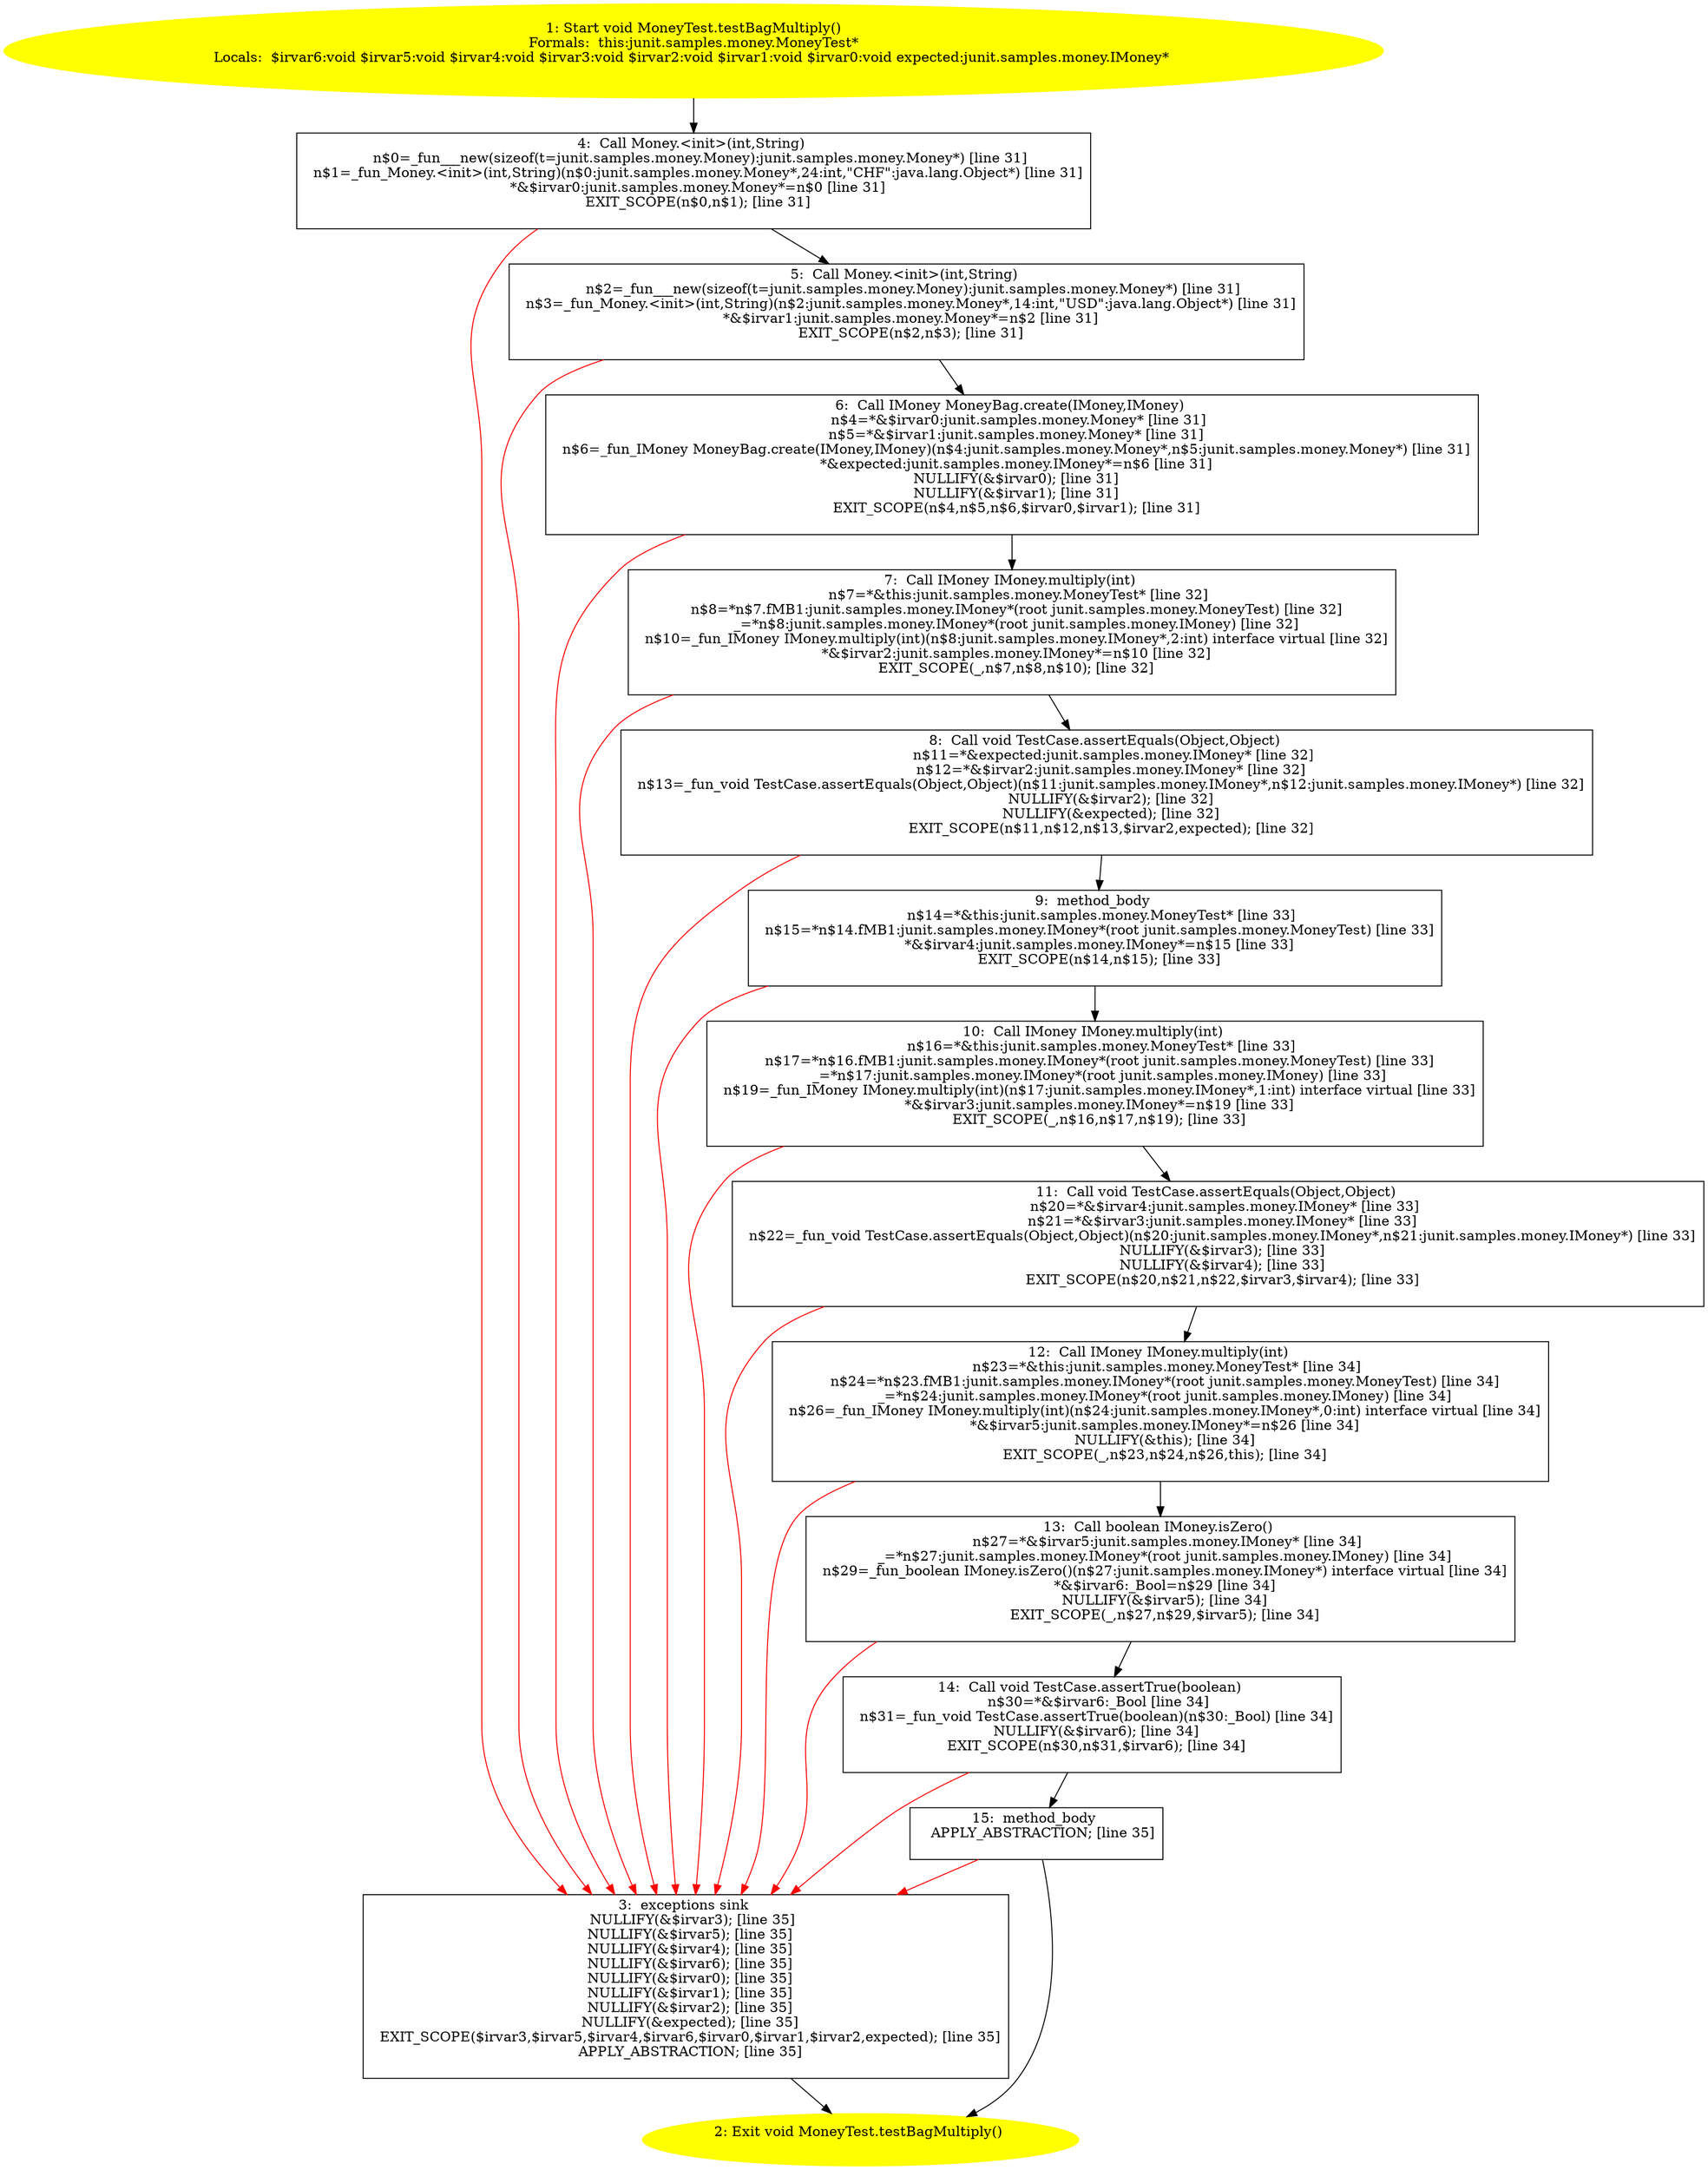 /* @generated */
digraph cfg {
"junit.samples.money.MoneyTest.testBagMultiply():void.0c5ce4bcc5efd00100aabd375f31e354_1" [label="1: Start void MoneyTest.testBagMultiply()\nFormals:  this:junit.samples.money.MoneyTest*\nLocals:  $irvar6:void $irvar5:void $irvar4:void $irvar3:void $irvar2:void $irvar1:void $irvar0:void expected:junit.samples.money.IMoney* \n  " color=yellow style=filled]
	

	 "junit.samples.money.MoneyTest.testBagMultiply():void.0c5ce4bcc5efd00100aabd375f31e354_1" -> "junit.samples.money.MoneyTest.testBagMultiply():void.0c5ce4bcc5efd00100aabd375f31e354_4" ;
"junit.samples.money.MoneyTest.testBagMultiply():void.0c5ce4bcc5efd00100aabd375f31e354_2" [label="2: Exit void MoneyTest.testBagMultiply() \n  " color=yellow style=filled]
	

"junit.samples.money.MoneyTest.testBagMultiply():void.0c5ce4bcc5efd00100aabd375f31e354_3" [label="3:  exceptions sink \n   NULLIFY(&$irvar3); [line 35]\n  NULLIFY(&$irvar5); [line 35]\n  NULLIFY(&$irvar4); [line 35]\n  NULLIFY(&$irvar6); [line 35]\n  NULLIFY(&$irvar0); [line 35]\n  NULLIFY(&$irvar1); [line 35]\n  NULLIFY(&$irvar2); [line 35]\n  NULLIFY(&expected); [line 35]\n  EXIT_SCOPE($irvar3,$irvar5,$irvar4,$irvar6,$irvar0,$irvar1,$irvar2,expected); [line 35]\n  APPLY_ABSTRACTION; [line 35]\n " shape="box"]
	

	 "junit.samples.money.MoneyTest.testBagMultiply():void.0c5ce4bcc5efd00100aabd375f31e354_3" -> "junit.samples.money.MoneyTest.testBagMultiply():void.0c5ce4bcc5efd00100aabd375f31e354_2" ;
"junit.samples.money.MoneyTest.testBagMultiply():void.0c5ce4bcc5efd00100aabd375f31e354_4" [label="4:  Call Money.<init>(int,String) \n   n$0=_fun___new(sizeof(t=junit.samples.money.Money):junit.samples.money.Money*) [line 31]\n  n$1=_fun_Money.<init>(int,String)(n$0:junit.samples.money.Money*,24:int,\"CHF\":java.lang.Object*) [line 31]\n  *&$irvar0:junit.samples.money.Money*=n$0 [line 31]\n  EXIT_SCOPE(n$0,n$1); [line 31]\n " shape="box"]
	

	 "junit.samples.money.MoneyTest.testBagMultiply():void.0c5ce4bcc5efd00100aabd375f31e354_4" -> "junit.samples.money.MoneyTest.testBagMultiply():void.0c5ce4bcc5efd00100aabd375f31e354_5" ;
	 "junit.samples.money.MoneyTest.testBagMultiply():void.0c5ce4bcc5efd00100aabd375f31e354_4" -> "junit.samples.money.MoneyTest.testBagMultiply():void.0c5ce4bcc5efd00100aabd375f31e354_3" [color="red" ];
"junit.samples.money.MoneyTest.testBagMultiply():void.0c5ce4bcc5efd00100aabd375f31e354_5" [label="5:  Call Money.<init>(int,String) \n   n$2=_fun___new(sizeof(t=junit.samples.money.Money):junit.samples.money.Money*) [line 31]\n  n$3=_fun_Money.<init>(int,String)(n$2:junit.samples.money.Money*,14:int,\"USD\":java.lang.Object*) [line 31]\n  *&$irvar1:junit.samples.money.Money*=n$2 [line 31]\n  EXIT_SCOPE(n$2,n$3); [line 31]\n " shape="box"]
	

	 "junit.samples.money.MoneyTest.testBagMultiply():void.0c5ce4bcc5efd00100aabd375f31e354_5" -> "junit.samples.money.MoneyTest.testBagMultiply():void.0c5ce4bcc5efd00100aabd375f31e354_6" ;
	 "junit.samples.money.MoneyTest.testBagMultiply():void.0c5ce4bcc5efd00100aabd375f31e354_5" -> "junit.samples.money.MoneyTest.testBagMultiply():void.0c5ce4bcc5efd00100aabd375f31e354_3" [color="red" ];
"junit.samples.money.MoneyTest.testBagMultiply():void.0c5ce4bcc5efd00100aabd375f31e354_6" [label="6:  Call IMoney MoneyBag.create(IMoney,IMoney) \n   n$4=*&$irvar0:junit.samples.money.Money* [line 31]\n  n$5=*&$irvar1:junit.samples.money.Money* [line 31]\n  n$6=_fun_IMoney MoneyBag.create(IMoney,IMoney)(n$4:junit.samples.money.Money*,n$5:junit.samples.money.Money*) [line 31]\n  *&expected:junit.samples.money.IMoney*=n$6 [line 31]\n  NULLIFY(&$irvar0); [line 31]\n  NULLIFY(&$irvar1); [line 31]\n  EXIT_SCOPE(n$4,n$5,n$6,$irvar0,$irvar1); [line 31]\n " shape="box"]
	

	 "junit.samples.money.MoneyTest.testBagMultiply():void.0c5ce4bcc5efd00100aabd375f31e354_6" -> "junit.samples.money.MoneyTest.testBagMultiply():void.0c5ce4bcc5efd00100aabd375f31e354_7" ;
	 "junit.samples.money.MoneyTest.testBagMultiply():void.0c5ce4bcc5efd00100aabd375f31e354_6" -> "junit.samples.money.MoneyTest.testBagMultiply():void.0c5ce4bcc5efd00100aabd375f31e354_3" [color="red" ];
"junit.samples.money.MoneyTest.testBagMultiply():void.0c5ce4bcc5efd00100aabd375f31e354_7" [label="7:  Call IMoney IMoney.multiply(int) \n   n$7=*&this:junit.samples.money.MoneyTest* [line 32]\n  n$8=*n$7.fMB1:junit.samples.money.IMoney*(root junit.samples.money.MoneyTest) [line 32]\n  _=*n$8:junit.samples.money.IMoney*(root junit.samples.money.IMoney) [line 32]\n  n$10=_fun_IMoney IMoney.multiply(int)(n$8:junit.samples.money.IMoney*,2:int) interface virtual [line 32]\n  *&$irvar2:junit.samples.money.IMoney*=n$10 [line 32]\n  EXIT_SCOPE(_,n$7,n$8,n$10); [line 32]\n " shape="box"]
	

	 "junit.samples.money.MoneyTest.testBagMultiply():void.0c5ce4bcc5efd00100aabd375f31e354_7" -> "junit.samples.money.MoneyTest.testBagMultiply():void.0c5ce4bcc5efd00100aabd375f31e354_8" ;
	 "junit.samples.money.MoneyTest.testBagMultiply():void.0c5ce4bcc5efd00100aabd375f31e354_7" -> "junit.samples.money.MoneyTest.testBagMultiply():void.0c5ce4bcc5efd00100aabd375f31e354_3" [color="red" ];
"junit.samples.money.MoneyTest.testBagMultiply():void.0c5ce4bcc5efd00100aabd375f31e354_8" [label="8:  Call void TestCase.assertEquals(Object,Object) \n   n$11=*&expected:junit.samples.money.IMoney* [line 32]\n  n$12=*&$irvar2:junit.samples.money.IMoney* [line 32]\n  n$13=_fun_void TestCase.assertEquals(Object,Object)(n$11:junit.samples.money.IMoney*,n$12:junit.samples.money.IMoney*) [line 32]\n  NULLIFY(&$irvar2); [line 32]\n  NULLIFY(&expected); [line 32]\n  EXIT_SCOPE(n$11,n$12,n$13,$irvar2,expected); [line 32]\n " shape="box"]
	

	 "junit.samples.money.MoneyTest.testBagMultiply():void.0c5ce4bcc5efd00100aabd375f31e354_8" -> "junit.samples.money.MoneyTest.testBagMultiply():void.0c5ce4bcc5efd00100aabd375f31e354_9" ;
	 "junit.samples.money.MoneyTest.testBagMultiply():void.0c5ce4bcc5efd00100aabd375f31e354_8" -> "junit.samples.money.MoneyTest.testBagMultiply():void.0c5ce4bcc5efd00100aabd375f31e354_3" [color="red" ];
"junit.samples.money.MoneyTest.testBagMultiply():void.0c5ce4bcc5efd00100aabd375f31e354_9" [label="9:  method_body \n   n$14=*&this:junit.samples.money.MoneyTest* [line 33]\n  n$15=*n$14.fMB1:junit.samples.money.IMoney*(root junit.samples.money.MoneyTest) [line 33]\n  *&$irvar4:junit.samples.money.IMoney*=n$15 [line 33]\n  EXIT_SCOPE(n$14,n$15); [line 33]\n " shape="box"]
	

	 "junit.samples.money.MoneyTest.testBagMultiply():void.0c5ce4bcc5efd00100aabd375f31e354_9" -> "junit.samples.money.MoneyTest.testBagMultiply():void.0c5ce4bcc5efd00100aabd375f31e354_10" ;
	 "junit.samples.money.MoneyTest.testBagMultiply():void.0c5ce4bcc5efd00100aabd375f31e354_9" -> "junit.samples.money.MoneyTest.testBagMultiply():void.0c5ce4bcc5efd00100aabd375f31e354_3" [color="red" ];
"junit.samples.money.MoneyTest.testBagMultiply():void.0c5ce4bcc5efd00100aabd375f31e354_10" [label="10:  Call IMoney IMoney.multiply(int) \n   n$16=*&this:junit.samples.money.MoneyTest* [line 33]\n  n$17=*n$16.fMB1:junit.samples.money.IMoney*(root junit.samples.money.MoneyTest) [line 33]\n  _=*n$17:junit.samples.money.IMoney*(root junit.samples.money.IMoney) [line 33]\n  n$19=_fun_IMoney IMoney.multiply(int)(n$17:junit.samples.money.IMoney*,1:int) interface virtual [line 33]\n  *&$irvar3:junit.samples.money.IMoney*=n$19 [line 33]\n  EXIT_SCOPE(_,n$16,n$17,n$19); [line 33]\n " shape="box"]
	

	 "junit.samples.money.MoneyTest.testBagMultiply():void.0c5ce4bcc5efd00100aabd375f31e354_10" -> "junit.samples.money.MoneyTest.testBagMultiply():void.0c5ce4bcc5efd00100aabd375f31e354_11" ;
	 "junit.samples.money.MoneyTest.testBagMultiply():void.0c5ce4bcc5efd00100aabd375f31e354_10" -> "junit.samples.money.MoneyTest.testBagMultiply():void.0c5ce4bcc5efd00100aabd375f31e354_3" [color="red" ];
"junit.samples.money.MoneyTest.testBagMultiply():void.0c5ce4bcc5efd00100aabd375f31e354_11" [label="11:  Call void TestCase.assertEquals(Object,Object) \n   n$20=*&$irvar4:junit.samples.money.IMoney* [line 33]\n  n$21=*&$irvar3:junit.samples.money.IMoney* [line 33]\n  n$22=_fun_void TestCase.assertEquals(Object,Object)(n$20:junit.samples.money.IMoney*,n$21:junit.samples.money.IMoney*) [line 33]\n  NULLIFY(&$irvar3); [line 33]\n  NULLIFY(&$irvar4); [line 33]\n  EXIT_SCOPE(n$20,n$21,n$22,$irvar3,$irvar4); [line 33]\n " shape="box"]
	

	 "junit.samples.money.MoneyTest.testBagMultiply():void.0c5ce4bcc5efd00100aabd375f31e354_11" -> "junit.samples.money.MoneyTest.testBagMultiply():void.0c5ce4bcc5efd00100aabd375f31e354_12" ;
	 "junit.samples.money.MoneyTest.testBagMultiply():void.0c5ce4bcc5efd00100aabd375f31e354_11" -> "junit.samples.money.MoneyTest.testBagMultiply():void.0c5ce4bcc5efd00100aabd375f31e354_3" [color="red" ];
"junit.samples.money.MoneyTest.testBagMultiply():void.0c5ce4bcc5efd00100aabd375f31e354_12" [label="12:  Call IMoney IMoney.multiply(int) \n   n$23=*&this:junit.samples.money.MoneyTest* [line 34]\n  n$24=*n$23.fMB1:junit.samples.money.IMoney*(root junit.samples.money.MoneyTest) [line 34]\n  _=*n$24:junit.samples.money.IMoney*(root junit.samples.money.IMoney) [line 34]\n  n$26=_fun_IMoney IMoney.multiply(int)(n$24:junit.samples.money.IMoney*,0:int) interface virtual [line 34]\n  *&$irvar5:junit.samples.money.IMoney*=n$26 [line 34]\n  NULLIFY(&this); [line 34]\n  EXIT_SCOPE(_,n$23,n$24,n$26,this); [line 34]\n " shape="box"]
	

	 "junit.samples.money.MoneyTest.testBagMultiply():void.0c5ce4bcc5efd00100aabd375f31e354_12" -> "junit.samples.money.MoneyTest.testBagMultiply():void.0c5ce4bcc5efd00100aabd375f31e354_13" ;
	 "junit.samples.money.MoneyTest.testBagMultiply():void.0c5ce4bcc5efd00100aabd375f31e354_12" -> "junit.samples.money.MoneyTest.testBagMultiply():void.0c5ce4bcc5efd00100aabd375f31e354_3" [color="red" ];
"junit.samples.money.MoneyTest.testBagMultiply():void.0c5ce4bcc5efd00100aabd375f31e354_13" [label="13:  Call boolean IMoney.isZero() \n   n$27=*&$irvar5:junit.samples.money.IMoney* [line 34]\n  _=*n$27:junit.samples.money.IMoney*(root junit.samples.money.IMoney) [line 34]\n  n$29=_fun_boolean IMoney.isZero()(n$27:junit.samples.money.IMoney*) interface virtual [line 34]\n  *&$irvar6:_Bool=n$29 [line 34]\n  NULLIFY(&$irvar5); [line 34]\n  EXIT_SCOPE(_,n$27,n$29,$irvar5); [line 34]\n " shape="box"]
	

	 "junit.samples.money.MoneyTest.testBagMultiply():void.0c5ce4bcc5efd00100aabd375f31e354_13" -> "junit.samples.money.MoneyTest.testBagMultiply():void.0c5ce4bcc5efd00100aabd375f31e354_14" ;
	 "junit.samples.money.MoneyTest.testBagMultiply():void.0c5ce4bcc5efd00100aabd375f31e354_13" -> "junit.samples.money.MoneyTest.testBagMultiply():void.0c5ce4bcc5efd00100aabd375f31e354_3" [color="red" ];
"junit.samples.money.MoneyTest.testBagMultiply():void.0c5ce4bcc5efd00100aabd375f31e354_14" [label="14:  Call void TestCase.assertTrue(boolean) \n   n$30=*&$irvar6:_Bool [line 34]\n  n$31=_fun_void TestCase.assertTrue(boolean)(n$30:_Bool) [line 34]\n  NULLIFY(&$irvar6); [line 34]\n  EXIT_SCOPE(n$30,n$31,$irvar6); [line 34]\n " shape="box"]
	

	 "junit.samples.money.MoneyTest.testBagMultiply():void.0c5ce4bcc5efd00100aabd375f31e354_14" -> "junit.samples.money.MoneyTest.testBagMultiply():void.0c5ce4bcc5efd00100aabd375f31e354_15" ;
	 "junit.samples.money.MoneyTest.testBagMultiply():void.0c5ce4bcc5efd00100aabd375f31e354_14" -> "junit.samples.money.MoneyTest.testBagMultiply():void.0c5ce4bcc5efd00100aabd375f31e354_3" [color="red" ];
"junit.samples.money.MoneyTest.testBagMultiply():void.0c5ce4bcc5efd00100aabd375f31e354_15" [label="15:  method_body \n   APPLY_ABSTRACTION; [line 35]\n " shape="box"]
	

	 "junit.samples.money.MoneyTest.testBagMultiply():void.0c5ce4bcc5efd00100aabd375f31e354_15" -> "junit.samples.money.MoneyTest.testBagMultiply():void.0c5ce4bcc5efd00100aabd375f31e354_2" ;
	 "junit.samples.money.MoneyTest.testBagMultiply():void.0c5ce4bcc5efd00100aabd375f31e354_15" -> "junit.samples.money.MoneyTest.testBagMultiply():void.0c5ce4bcc5efd00100aabd375f31e354_3" [color="red" ];
}
